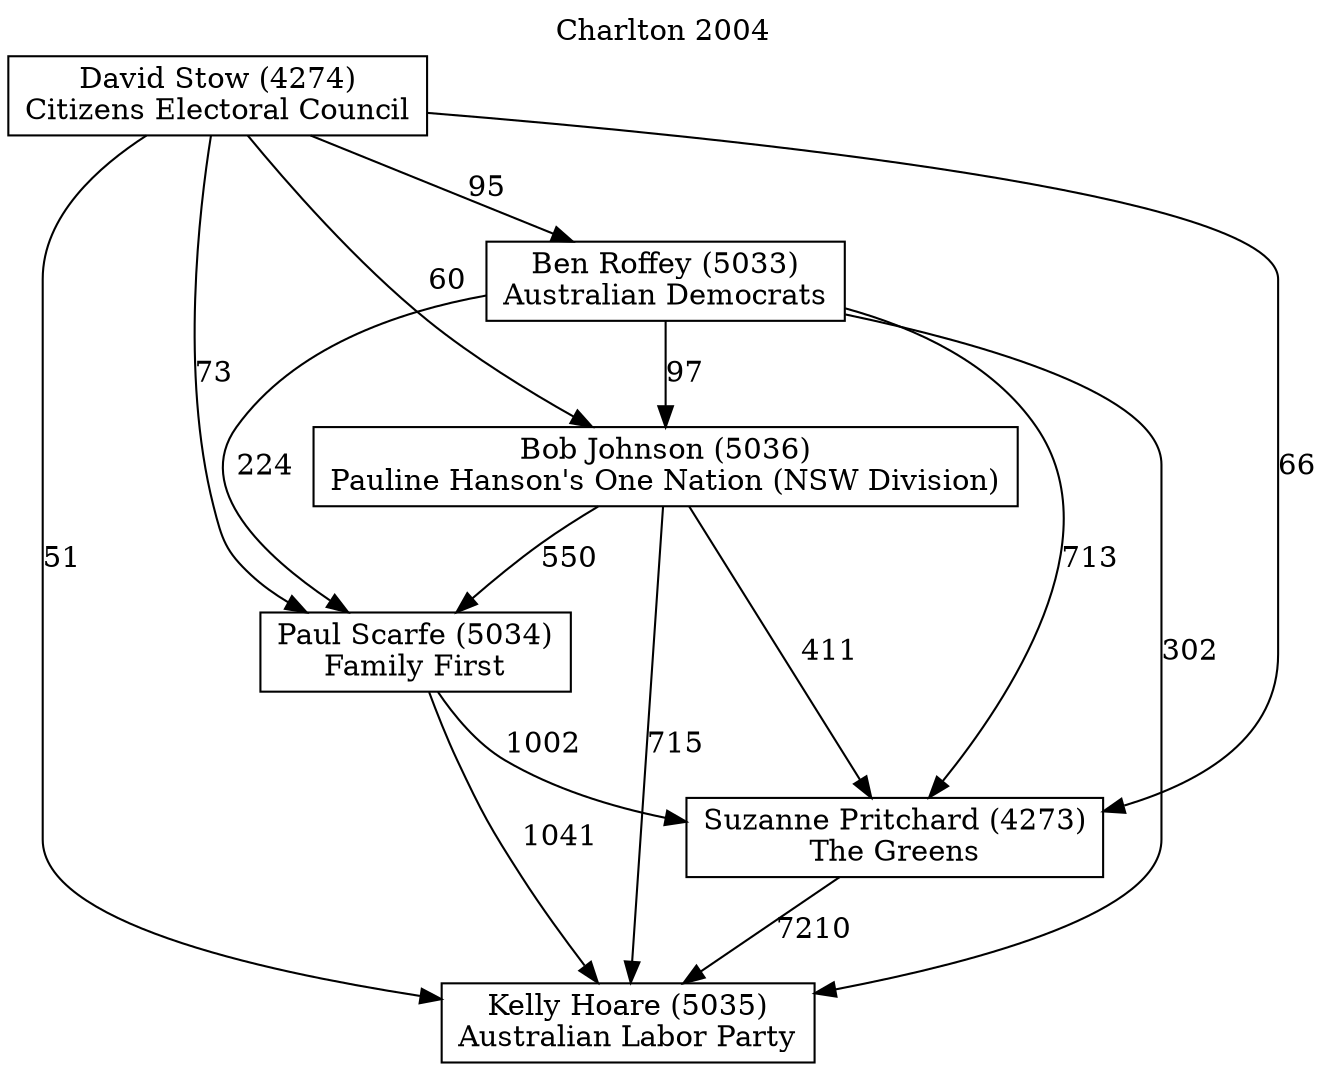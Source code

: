 // House preference flow
digraph "Kelly Hoare (5035)_Charlton_2004" {
	graph [label="Charlton 2004" labelloc=t mclimit=10]
	node [shape=box]
	"Kelly Hoare (5035)" [label="Kelly Hoare (5035)
Australian Labor Party"]
	"Suzanne Pritchard (4273)" [label="Suzanne Pritchard (4273)
The Greens"]
	"Paul Scarfe (5034)" [label="Paul Scarfe (5034)
Family First"]
	"Bob Johnson (5036)" [label="Bob Johnson (5036)
Pauline Hanson's One Nation (NSW Division)"]
	"Ben Roffey (5033)" [label="Ben Roffey (5033)
Australian Democrats"]
	"David Stow (4274)" [label="David Stow (4274)
Citizens Electoral Council"]
	"Suzanne Pritchard (4273)" -> "Kelly Hoare (5035)" [label=7210]
	"Paul Scarfe (5034)" -> "Suzanne Pritchard (4273)" [label=1002]
	"Bob Johnson (5036)" -> "Paul Scarfe (5034)" [label=550]
	"Ben Roffey (5033)" -> "Bob Johnson (5036)" [label=97]
	"David Stow (4274)" -> "Ben Roffey (5033)" [label=95]
	"Paul Scarfe (5034)" -> "Kelly Hoare (5035)" [label=1041]
	"Bob Johnson (5036)" -> "Kelly Hoare (5035)" [label=715]
	"Ben Roffey (5033)" -> "Kelly Hoare (5035)" [label=302]
	"David Stow (4274)" -> "Kelly Hoare (5035)" [label=51]
	"David Stow (4274)" -> "Bob Johnson (5036)" [label=60]
	"Ben Roffey (5033)" -> "Paul Scarfe (5034)" [label=224]
	"David Stow (4274)" -> "Paul Scarfe (5034)" [label=73]
	"Bob Johnson (5036)" -> "Suzanne Pritchard (4273)" [label=411]
	"Ben Roffey (5033)" -> "Suzanne Pritchard (4273)" [label=713]
	"David Stow (4274)" -> "Suzanne Pritchard (4273)" [label=66]
}
